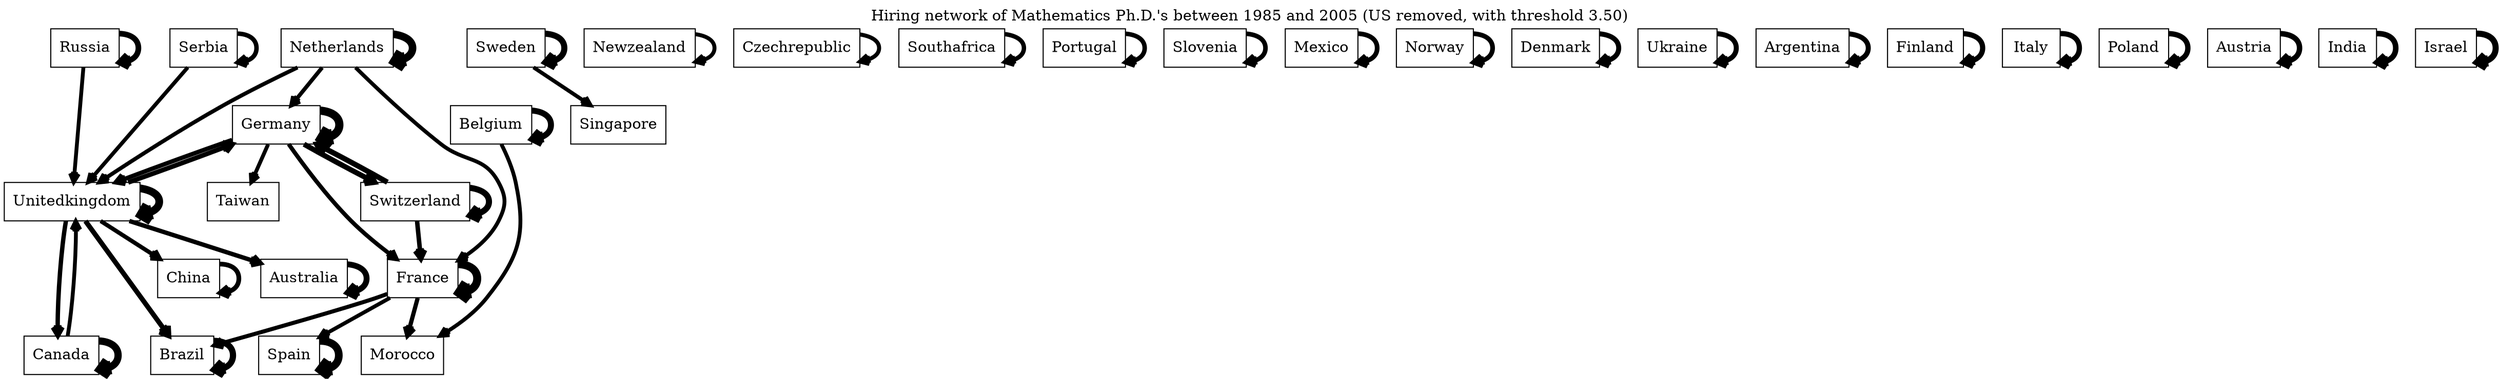 digraph transition {
 node[shape="rectangle"];
 edge[arrowhead="vee", arrowsize=0.8, weight=0.1]; 
 labelloc="t"; 
 label="Hiring network of Mathematics Ph.D.'s between 1985 and 2005 (US removed, with threshold 3.50)"; 
  "Germany" -> "Taiwan" [penwidth = 3.6];
  "Belgium" -> "Morocco" [penwidth = 3.6];
  "Canada" -> "Unitedkingdom" [penwidth = 3.6];
  "Russia" -> "Unitedkingdom" [penwidth = 3.6];
  "Netherlands" -> "France" [penwidth = 3.6];
  "Sweden" -> "Singapore" [penwidth = 3.6];
  "France" -> "Spain" [penwidth = 3.6];
  "Serbia" -> "Unitedkingdom" [penwidth = 3.6];
  "Newzealand" -> "Newzealand" [penwidth = 3.7];
  "Netherlands" -> "Unitedkingdom" [penwidth = 3.7];
  "Netherlands" -> "Germany" [penwidth = 3.7];
  "Czechrepublic" -> "Czechrepublic" [penwidth = 3.8];
  "France" -> "Brazil" [penwidth = 3.8];
  "Unitedkingdom" -> "China" [penwidth = 3.9];
  "Germany" -> "France" [penwidth = 3.9];
  "France" -> "Morocco" [penwidth = 4.0];
  "Southafrica" -> "Southafrica" [penwidth = 4.1];
  "Unitedkingdom" -> "Australia" [penwidth = 4.1];
  "Germany" -> "Unitedkingdom" [penwidth = 4.1];
  "Unitedkingdom" -> "Canada" [penwidth = 4.1];
  "Portugal" -> "Portugal" [penwidth = 4.2];
  "Switzerland" -> "France" [penwidth = 4.2];
  "Serbia" -> "Serbia" [penwidth = 4.2];
  "Slovenia" -> "Slovenia" [penwidth = 4.3];
  "Mexico" -> "Mexico" [penwidth = 4.4];
  "Norway" -> "Norway" [penwidth = 4.4];
  "Unitedkingdom" -> "Germany" [penwidth = 4.4];
  "China" -> "China" [penwidth = 4.4];
  "Unitedkingdom" -> "Brazil" [penwidth = 4.6];
  "Denmark" -> "Denmark" [penwidth = 4.7];
  "Ukraine" -> "Ukraine" [penwidth = 4.7];
  "Argentina" -> "Argentina" [penwidth = 4.7];
  "Germany" -> "Switzerland" [penwidth = 4.9];
  "Finland" -> "Finland" [penwidth = 4.9];
  "Italy" -> "Italy" [penwidth = 4.9];
  "Poland" -> "Poland" [penwidth = 5.0];
  "Switzerland" -> "Germany" [penwidth = 5.0];
  "Austria" -> "Austria" [penwidth = 5.1];
  "India" -> "India" [penwidth = 5.2];
  "Russia" -> "Russia" [penwidth = 5.3];
  "Australia" -> "Australia" [penwidth = 5.5];
  "Belgium" -> "Belgium" [penwidth = 5.6];
  "Israel" -> "Israel" [penwidth = 5.7];
  "Sweden" -> "Sweden" [penwidth = 5.7];
  "Switzerland" -> "Switzerland" [penwidth = 5.7];
  "Brazil" -> "Brazil" [penwidth = 5.8];
  "Canada" -> "Canada" [penwidth = 6.8];
  "Netherlands" -> "Netherlands" [penwidth = 7.1];
  "Spain" -> "Spain" [penwidth = 7.2];
  "Unitedkingdom" -> "Unitedkingdom" [penwidth = 7.2];
  "France" -> "France" [penwidth = 7.5];
  "Germany" -> "Germany" [penwidth = 7.7];
}
